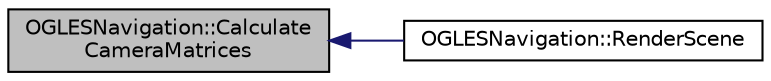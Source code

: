 digraph "OGLESNavigation::CalculateCameraMatrices"
{
  edge [fontname="Helvetica",fontsize="10",labelfontname="Helvetica",labelfontsize="10"];
  node [fontname="Helvetica",fontsize="10",shape=record];
  rankdir="LR";
  Node1 [label="OGLESNavigation::Calculate\lCameraMatrices",height=0.2,width=0.4,color="black", fillcolor="grey75", style="filled", fontcolor="black"];
  Node1 -> Node2 [dir="back",color="midnightblue",fontsize="10",style="solid",fontname="Helvetica"];
  Node2 [label="OGLESNavigation::RenderScene",height=0.2,width=0.4,color="black", fillcolor="white", style="filled",URL="$class_o_g_l_e_s_navigation.html#a4d73567a360599959d26bf7ec08ab430"];
}
